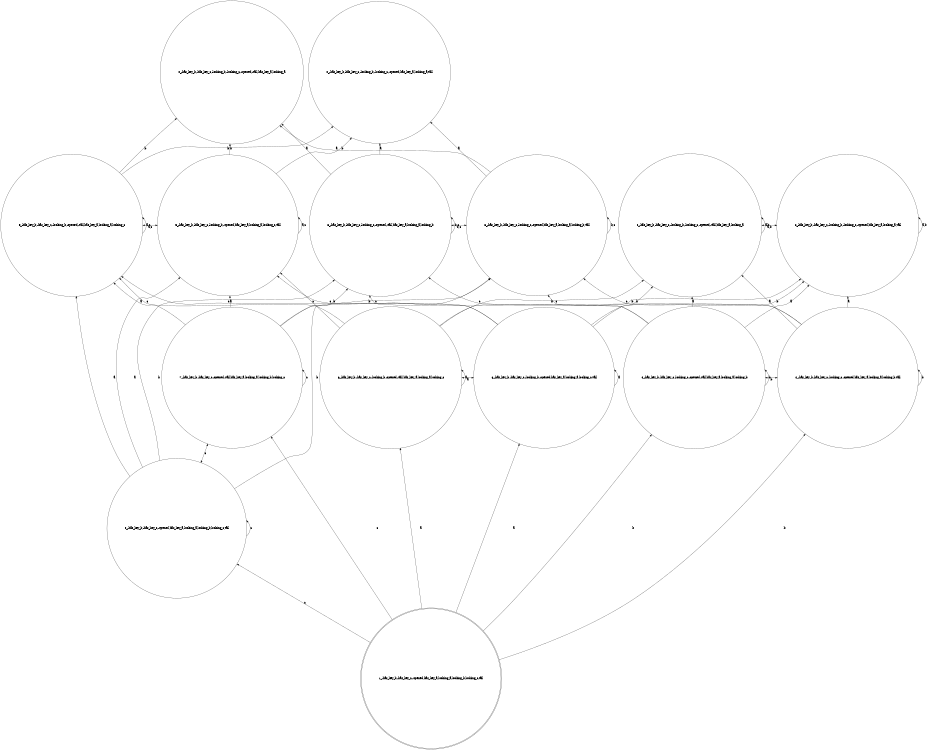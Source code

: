 digraph K_structure{
	rankdir=BT;
	size="8,5"
//WORLDS List:
	node [shape = circle] "0_-has_key_b,-has_key_c,-opened,has_key_a,looking_a,looking_b,looking_c,tail";// (,-has_key_b,-has_key_c,-opened,has_key_a,looking_a,looking_b,looking_c,tail)
	node [shape = doublecircle] "1_-has_key_b,-has_key_c,-opened,has_key_a,looking_a,looking_b,looking_c,tail";// (-has_key_b,-has_key_c,-opened,has_key_a,looking_a,looking_b,looking_c,tail)
	node [shape = circle] "2_-has_key_b,-has_key_c,-looking_b,-looking_c,-opened,-tail,has_key_a,looking_a";// (,-has_key_b,-has_key_c,-looking_b,-looking_c,-opened,-tail,has_key_a,looking_a)
	node [shape = circle] "3_-has_key_b,-has_key_c,-looking_c,-opened,has_key_a,looking_a,looking_b,tail";// (,-has_key_b,-has_key_c,-looking_c,-opened,has_key_a,looking_a,looking_b,tail)
	node [shape = circle] "4_-has_key_b,-has_key_c,-looking_c,-opened,has_key_a,looking_a,looking_b,tail";// (-has_key_b,-has_key_c,-looking_c,-opened,has_key_a,looking_a,looking_b,tail)
	node [shape = circle] "2_-has_key_b,-has_key_c,-looking_b,-looking_c,-opened,has_key_a,looking_a,tail";// (,-has_key_b,-has_key_c,-looking_b,-looking_c,-opened,has_key_a,looking_a,tail)
	node [shape = circle] "5_-has_key_b,-has_key_c,-looking_b,-opened,-tail,has_key_a,looking_a,looking_c";// (,-has_key_b,-has_key_c,-looking_b,-opened,-tail,has_key_a,looking_a,looking_c)
	node [shape = circle] "6_-has_key_b,-has_key_c,-looking_b,-opened,-tail,has_key_a,looking_a,looking_c";// (-has_key_b,-has_key_c,-looking_b,-opened,-tail,has_key_a,looking_a,looking_c)
	node [shape = circle] "5_-has_key_b,-has_key_c,-looking_b,-opened,has_key_a,looking_a,looking_c,tail";// (,-has_key_b,-has_key_c,-looking_b,-opened,has_key_a,looking_a,looking_c,tail)
	node [shape = circle] "6_-has_key_b,-has_key_c,-looking_b,-opened,has_key_a,looking_a,looking_c,tail";// (-has_key_b,-has_key_c,-looking_b,-opened,has_key_a,looking_a,looking_c,tail)
	node [shape = circle] "3_-has_key_b,-has_key_c,-looking_c,-opened,-tail,has_key_a,looking_a,looking_b";// (,-has_key_b,-has_key_c,-looking_c,-opened,-tail,has_key_a,looking_a,looking_b)
	node [shape = circle] "4_-has_key_b,-has_key_c,-looking_c,-opened,-tail,has_key_a,looking_a,looking_b";// (-has_key_b,-has_key_c,-looking_c,-opened,-tail,has_key_a,looking_a,looking_b)
	node [shape = circle] "7_-has_key_b,-has_key_c,-opened,-tail,has_key_a,looking_a,looking_b,looking_c";// (,-has_key_b,-has_key_c,-opened,-tail,has_key_a,looking_a,looking_b,looking_c)


//RANKS List:
	{rank = same; "5_-has_key_b,-has_key_c,-looking_b,-opened,-tail,has_key_a,looking_a,looking_c"; "5_-has_key_b,-has_key_c,-looking_b,-opened,has_key_a,looking_a,looking_c,tail"; }
	{rank = same; "3_-has_key_b,-has_key_c,-looking_c,-opened,has_key_a,looking_a,looking_b,tail"; "3_-has_key_b,-has_key_c,-looking_c,-opened,-tail,has_key_a,looking_a,looking_b"; }
	{rank = same; "0_-has_key_b,-has_key_c,-opened,has_key_a,looking_a,looking_b,looking_c,tail"; }
	{rank = same; "7_-has_key_b,-has_key_c,-opened,-tail,has_key_a,looking_a,looking_b,looking_c"; }
	{rank = same; "2_-has_key_b,-has_key_c,-looking_b,-looking_c,-opened,-tail,has_key_a,looking_a"; "2_-has_key_b,-has_key_c,-looking_b,-looking_c,-opened,has_key_a,looking_a,tail"; }
	{rank = same; "6_-has_key_b,-has_key_c,-looking_b,-opened,-tail,has_key_a,looking_a,looking_c"; "6_-has_key_b,-has_key_c,-looking_b,-opened,has_key_a,looking_a,looking_c,tail"; }
	{rank = same; "1_-has_key_b,-has_key_c,-opened,has_key_a,looking_a,looking_b,looking_c,tail"; }
	{rank = same; "4_-has_key_b,-has_key_c,-looking_c,-opened,has_key_a,looking_a,looking_b,tail"; "4_-has_key_b,-has_key_c,-looking_c,-opened,-tail,has_key_a,looking_a,looking_b"; }


//EDGES List:
	"0_-has_key_b,-has_key_c,-opened,has_key_a,looking_a,looking_b,looking_c,tail" -> "0_-has_key_b,-has_key_c,-opened,has_key_a,looking_a,looking_b,looking_c,tail" [ label = "c" ];
	"0_-has_key_b,-has_key_c,-opened,has_key_a,looking_a,looking_b,looking_c,tail" -> "3_-has_key_b,-has_key_c,-looking_c,-opened,-tail,has_key_a,looking_a,looking_b" [ label = "b" ];
	"0_-has_key_b,-has_key_c,-opened,has_key_a,looking_a,looking_b,looking_c,tail" -> "3_-has_key_b,-has_key_c,-looking_c,-opened,has_key_a,looking_a,looking_b,tail" [ label = "b" ];
	"0_-has_key_b,-has_key_c,-opened,has_key_a,looking_a,looking_b,looking_c,tail" -> "5_-has_key_b,-has_key_c,-looking_b,-opened,-tail,has_key_a,looking_a,looking_c" [ label = "a" ];
	"0_-has_key_b,-has_key_c,-opened,has_key_a,looking_a,looking_b,looking_c,tail" -> "5_-has_key_b,-has_key_c,-looking_b,-opened,has_key_a,looking_a,looking_c,tail" [ label = "a" ];
	"1_-has_key_b,-has_key_c,-opened,has_key_a,looking_a,looking_b,looking_c,tail" -> "0_-has_key_b,-has_key_c,-opened,has_key_a,looking_a,looking_b,looking_c,tail" [ label = "c" ];
	"1_-has_key_b,-has_key_c,-opened,has_key_a,looking_a,looking_b,looking_c,tail" -> "4_-has_key_b,-has_key_c,-looking_c,-opened,-tail,has_key_a,looking_a,looking_b" [ label = "b" ];
	"1_-has_key_b,-has_key_c,-opened,has_key_a,looking_a,looking_b,looking_c,tail" -> "4_-has_key_b,-has_key_c,-looking_c,-opened,has_key_a,looking_a,looking_b,tail" [ label = "b" ];
	"1_-has_key_b,-has_key_c,-opened,has_key_a,looking_a,looking_b,looking_c,tail" -> "6_-has_key_b,-has_key_c,-looking_b,-opened,-tail,has_key_a,looking_a,looking_c" [ label = "a" ];
	"1_-has_key_b,-has_key_c,-opened,has_key_a,looking_a,looking_b,looking_c,tail" -> "6_-has_key_b,-has_key_c,-looking_b,-opened,has_key_a,looking_a,looking_c,tail" [ label = "a" ];
	"1_-has_key_b,-has_key_c,-opened,has_key_a,looking_a,looking_b,looking_c,tail" -> "7_-has_key_b,-has_key_c,-opened,-tail,has_key_a,looking_a,looking_b,looking_c" [ label = "c" ];
	"2_-has_key_b,-has_key_c,-looking_b,-looking_c,-opened,-tail,has_key_a,looking_a" -> "2_-has_key_b,-has_key_c,-looking_b,-looking_c,-opened,-tail,has_key_a,looking_a" [ label = "a,b" ];
	"2_-has_key_b,-has_key_c,-looking_b,-looking_c,-opened,has_key_a,looking_a,tail" -> "2_-has_key_b,-has_key_c,-looking_b,-looking_c,-opened,has_key_a,looking_a,tail" [ label = "a,b" ];
	"3_-has_key_b,-has_key_c,-looking_c,-opened,-tail,has_key_a,looking_a,looking_b" -> "0_-has_key_b,-has_key_c,-looking_b,-looking_c,-opened,-tail,has_key_a,looking_a" [ label = "a" ];
	"3_-has_key_b,-has_key_c,-looking_c,-opened,-tail,has_key_a,looking_a,looking_b" -> "0_-has_key_b,-has_key_c,-looking_b,-looking_c,-opened,has_key_a,looking_a,tail" [ label = "a" ];
	"3_-has_key_b,-has_key_c,-looking_c,-opened,-tail,has_key_a,looking_a,looking_b" -> "3_-has_key_b,-has_key_c,-looking_c,-opened,-tail,has_key_a,looking_a,looking_b" [ label = "b,c" ];
	"3_-has_key_b,-has_key_c,-looking_c,-opened,has_key_a,looking_a,looking_b,tail" -> "0_-has_key_b,-has_key_c,-looking_b,-looking_c,-opened,-tail,has_key_a,looking_a" [ label = "a" ];
	"3_-has_key_b,-has_key_c,-looking_c,-opened,has_key_a,looking_a,looking_b,tail" -> "0_-has_key_b,-has_key_c,-looking_b,-looking_c,-opened,has_key_a,looking_a,tail" [ label = "a" ];
	"3_-has_key_b,-has_key_c,-looking_c,-opened,has_key_a,looking_a,looking_b,tail" -> "3_-has_key_b,-has_key_c,-looking_c,-opened,has_key_a,looking_a,looking_b,tail" [ label = "b,c" ];
	"4_-has_key_b,-has_key_c,-looking_c,-opened,-tail,has_key_a,looking_a,looking_b" -> "2_-has_key_b,-has_key_c,-looking_b,-looking_c,-opened,-tail,has_key_a,looking_a" [ label = "a" ];
	"4_-has_key_b,-has_key_c,-looking_c,-opened,-tail,has_key_a,looking_a,looking_b" -> "2_-has_key_b,-has_key_c,-looking_b,-looking_c,-opened,has_key_a,looking_a,tail" [ label = "a" ];
	"4_-has_key_b,-has_key_c,-looking_c,-opened,-tail,has_key_a,looking_a,looking_b" -> "3_-has_key_b,-has_key_c,-looking_c,-opened,-tail,has_key_a,looking_a,looking_b" [ label = "c" ];
	"4_-has_key_b,-has_key_c,-looking_c,-opened,-tail,has_key_a,looking_a,looking_b" -> "3_-has_key_b,-has_key_c,-looking_c,-opened,has_key_a,looking_a,looking_b,tail" [ label = "c" ];
	"4_-has_key_b,-has_key_c,-looking_c,-opened,-tail,has_key_a,looking_a,looking_b" -> "4_-has_key_b,-has_key_c,-looking_c,-opened,-tail,has_key_a,looking_a,looking_b" [ label = "b" ];
	"4_-has_key_b,-has_key_c,-looking_c,-opened,has_key_a,looking_a,looking_b,tail" -> "2_-has_key_b,-has_key_c,-looking_b,-looking_c,-opened,-tail,has_key_a,looking_a" [ label = "a" ];
	"4_-has_key_b,-has_key_c,-looking_c,-opened,has_key_a,looking_a,looking_b,tail" -> "2_-has_key_b,-has_key_c,-looking_b,-looking_c,-opened,has_key_a,looking_a,tail" [ label = "a" ];
	"4_-has_key_b,-has_key_c,-looking_c,-opened,has_key_a,looking_a,looking_b,tail" -> "3_-has_key_b,-has_key_c,-looking_c,-opened,-tail,has_key_a,looking_a,looking_b" [ label = "c" ];
	"4_-has_key_b,-has_key_c,-looking_c,-opened,has_key_a,looking_a,looking_b,tail" -> "3_-has_key_b,-has_key_c,-looking_c,-opened,has_key_a,looking_a,looking_b,tail" [ label = "c" ];
	"4_-has_key_b,-has_key_c,-looking_c,-opened,has_key_a,looking_a,looking_b,tail" -> "4_-has_key_b,-has_key_c,-looking_c,-opened,has_key_a,looking_a,looking_b,tail" [ label = "b" ];
	"5_-has_key_b,-has_key_c,-looking_b,-opened,-tail,has_key_a,looking_a,looking_c" -> "0_-has_key_b,-has_key_c,-looking_b,-looking_c,-opened,-tail,has_key_a,looking_a" [ label = "b" ];
	"5_-has_key_b,-has_key_c,-looking_b,-opened,-tail,has_key_a,looking_a,looking_c" -> "0_-has_key_b,-has_key_c,-looking_b,-looking_c,-opened,has_key_a,looking_a,tail" [ label = "b" ];
	"5_-has_key_b,-has_key_c,-looking_b,-opened,-tail,has_key_a,looking_a,looking_c" -> "5_-has_key_b,-has_key_c,-looking_b,-opened,-tail,has_key_a,looking_a,looking_c" [ label = "a,c" ];
	"5_-has_key_b,-has_key_c,-looking_b,-opened,has_key_a,looking_a,looking_c,tail" -> "0_-has_key_b,-has_key_c,-looking_b,-looking_c,-opened,-tail,has_key_a,looking_a" [ label = "b" ];
	"5_-has_key_b,-has_key_c,-looking_b,-opened,has_key_a,looking_a,looking_c,tail" -> "0_-has_key_b,-has_key_c,-looking_b,-looking_c,-opened,has_key_a,looking_a,tail" [ label = "b" ];
	"5_-has_key_b,-has_key_c,-looking_b,-opened,has_key_a,looking_a,looking_c,tail" -> "5_-has_key_b,-has_key_c,-looking_b,-opened,has_key_a,looking_a,looking_c,tail" [ label = "a,c" ];
	"6_-has_key_b,-has_key_c,-looking_b,-opened,-tail,has_key_a,looking_a,looking_c" -> "2_-has_key_b,-has_key_c,-looking_b,-looking_c,-opened,-tail,has_key_a,looking_a" [ label = "b" ];
	"6_-has_key_b,-has_key_c,-looking_b,-opened,-tail,has_key_a,looking_a,looking_c" -> "2_-has_key_b,-has_key_c,-looking_b,-looking_c,-opened,has_key_a,looking_a,tail" [ label = "b" ];
	"6_-has_key_b,-has_key_c,-looking_b,-opened,-tail,has_key_a,looking_a,looking_c" -> "5_-has_key_b,-has_key_c,-looking_b,-opened,-tail,has_key_a,looking_a,looking_c" [ label = "c" ];
	"6_-has_key_b,-has_key_c,-looking_b,-opened,-tail,has_key_a,looking_a,looking_c" -> "5_-has_key_b,-has_key_c,-looking_b,-opened,has_key_a,looking_a,looking_c,tail" [ label = "c" ];
	"6_-has_key_b,-has_key_c,-looking_b,-opened,-tail,has_key_a,looking_a,looking_c" -> "6_-has_key_b,-has_key_c,-looking_b,-opened,-tail,has_key_a,looking_a,looking_c" [ label = "a" ];
	"6_-has_key_b,-has_key_c,-looking_b,-opened,has_key_a,looking_a,looking_c,tail" -> "2_-has_key_b,-has_key_c,-looking_b,-looking_c,-opened,-tail,has_key_a,looking_a" [ label = "b" ];
	"6_-has_key_b,-has_key_c,-looking_b,-opened,has_key_a,looking_a,looking_c,tail" -> "2_-has_key_b,-has_key_c,-looking_b,-looking_c,-opened,has_key_a,looking_a,tail" [ label = "b" ];
	"6_-has_key_b,-has_key_c,-looking_b,-opened,has_key_a,looking_a,looking_c,tail" -> "5_-has_key_b,-has_key_c,-looking_b,-opened,-tail,has_key_a,looking_a,looking_c" [ label = "c" ];
	"6_-has_key_b,-has_key_c,-looking_b,-opened,has_key_a,looking_a,looking_c,tail" -> "5_-has_key_b,-has_key_c,-looking_b,-opened,has_key_a,looking_a,looking_c,tail" [ label = "c" ];
	"6_-has_key_b,-has_key_c,-looking_b,-opened,has_key_a,looking_a,looking_c,tail" -> "6_-has_key_b,-has_key_c,-looking_b,-opened,has_key_a,looking_a,looking_c,tail" [ label = "a" ];
	"7_-has_key_b,-has_key_c,-opened,-tail,has_key_a,looking_a,looking_b,looking_c" -> "3_-has_key_b,-has_key_c,-looking_c,-opened,-tail,has_key_a,looking_a,looking_b" [ label = "b" ];
	"7_-has_key_b,-has_key_c,-opened,-tail,has_key_a,looking_a,looking_b,looking_c" -> "3_-has_key_b,-has_key_c,-looking_c,-opened,has_key_a,looking_a,looking_b,tail" [ label = "b" ];
	"7_-has_key_b,-has_key_c,-opened,-tail,has_key_a,looking_a,looking_b,looking_c" -> "5_-has_key_b,-has_key_c,-looking_b,-opened,-tail,has_key_a,looking_a,looking_c" [ label = "a" ];
	"7_-has_key_b,-has_key_c,-opened,-tail,has_key_a,looking_a,looking_b,looking_c" -> "5_-has_key_b,-has_key_c,-looking_b,-opened,has_key_a,looking_a,looking_c,tail" [ label = "a" ];
	"7_-has_key_b,-has_key_c,-opened,-tail,has_key_a,looking_a,looking_b,looking_c" -> "7_-has_key_b,-has_key_c,-opened,-tail,has_key_a,looking_a,looking_b,looking_c" [ label = "c" ];
	"0_-has_key_b,-has_key_c,-opened,has_key_a,looking_a,looking_b,looking_c,tail" -> "7_-has_key_b,-has_key_c,-opened,-tail,has_key_a,looking_a,looking_b,looking_c" [ dir=both label = "c" ];
	"2_-has_key_b,-has_key_c,-looking_b,-looking_c,-opened,-tail,has_key_a,looking_a" -> "2_-has_key_b,-has_key_c,-looking_b,-looking_c,-opened,has_key_a,looking_a,tail" [ dir=both label = "a,b" ];
	"3_-has_key_b,-has_key_c,-looking_c,-opened,-tail,has_key_a,looking_a,looking_b" -> "3_-has_key_b,-has_key_c,-looking_c,-opened,has_key_a,looking_a,looking_b,tail" [ dir=both label = "b,c" ];
	"4_-has_key_b,-has_key_c,-looking_c,-opened,-tail,has_key_a,looking_a,looking_b" -> "4_-has_key_b,-has_key_c,-looking_c,-opened,has_key_a,looking_a,looking_b,tail" [ dir=both label = "b" ];
	"5_-has_key_b,-has_key_c,-looking_b,-opened,-tail,has_key_a,looking_a,looking_c" -> "5_-has_key_b,-has_key_c,-looking_b,-opened,has_key_a,looking_a,looking_c,tail" [ dir=both label = "a,c" ];
	"6_-has_key_b,-has_key_c,-looking_b,-opened,-tail,has_key_a,looking_a,looking_c" -> "6_-has_key_b,-has_key_c,-looking_b,-opened,has_key_a,looking_a,looking_c,tail" [ dir=both label = "a" ];
}
